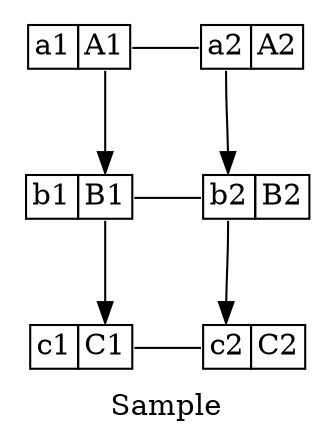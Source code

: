 digraph G {
    graph [
        rankdir=TB
        label="Sample"
    ];
    node [
        shape=plaintext
    ]
    A1 [label=<<TABLE BORDER="0" CELLBORDER="1" CELLSPACING="0"><TR>
        <TD PORT="f0">a1</TD><TD PORT="f1">A1</TD>
            </TR></TABLE>>];
    A2 [label=<<TABLE BORDER="0" CELLBORDER="1" CELLSPACING="0"><TR>
            <TD PORT="f0">a2</TD><TD PORT="f1">A2</TD>
            </TR></TABLE>>];
    B1 [label=<<TABLE BORDER="0" CELLBORDER="1" CELLSPACING="0"><TR>
            <TD PORT="f0">b1</TD><TD PORT="f1">B1</TD>
            </TR></TABLE>>];
    B2 [label=<<TABLE BORDER="0" CELLBORDER="1" CELLSPACING="0"><TR>
        <TD PORT="f0">b2</TD><TD PORT="f1">B2</TD>
        </TR></TABLE>>];
    C1 [label=<<TABLE BORDER="0" CELLBORDER="1" CELLSPACING="0"><TR>
        <TD PORT="f0">c1</TD><TD PORT="f1">C1</TD>
        </TR></TABLE>>];
    C2 [label=<<TABLE BORDER="0" CELLBORDER="1" CELLSPACING="0"><TR>
        <TD PORT="f0">c2</TD><TD PORT="f1">C2</TD>
        </TR></TABLE>>];
    //
    A1:f1 -> B1:f1;
    B1:f1 -> C1:f1;
    A2:f0 -> B2:f0;
    B2:f0 -> C2:f0;
    //
    A1:f1 -> A2:f0 [arrowhead=none];
    B1:f1 -> B2:f0 [arrowhead=none];
    C1:f1 -> C2:f0 [arrowhead=none];
    {rankdir=LR; rank=same; A1, A2;}
    {rankdir=LR; rank=same; B1, B2;}
    {rankdir=LR; rank=same; C1, C2;}
}